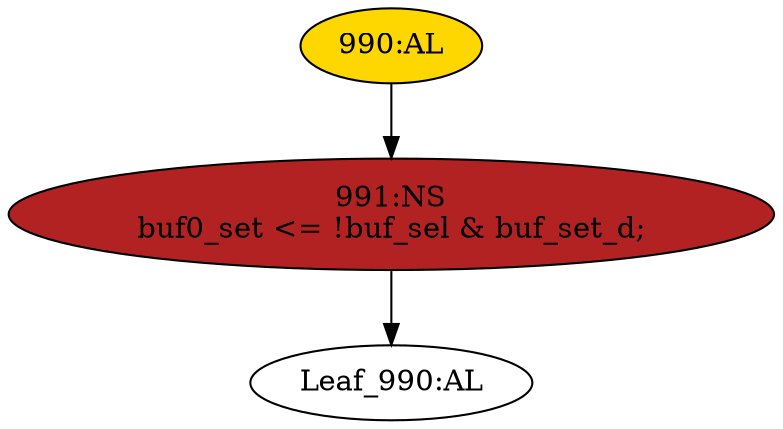 strict digraph "" {
	node [label="\N"];
	"990:AL"	 [ast="<pyverilog.vparser.ast.Always object at 0x7fae5e115550>",
		clk_sens=True,
		fillcolor=gold,
		label="990:AL",
		sens="['clk']",
		statements="[]",
		style=filled,
		typ=Always,
		use_var="['buf_sel', 'buf_set_d']"];
	"991:NS"	 [ast="<pyverilog.vparser.ast.NonblockingSubstitution object at 0x7fae5e115650>",
		fillcolor=firebrick,
		label="991:NS
buf0_set <= !buf_sel & buf_set_d;",
		statements="[<pyverilog.vparser.ast.NonblockingSubstitution object at 0x7fae5e115650>]",
		style=filled,
		typ=NonblockingSubstitution];
	"990:AL" -> "991:NS"	 [cond="[]",
		lineno=None];
	"Leaf_990:AL"	 [def_var="['buf0_set']",
		label="Leaf_990:AL"];
	"991:NS" -> "Leaf_990:AL"	 [cond="[]",
		lineno=None];
}

